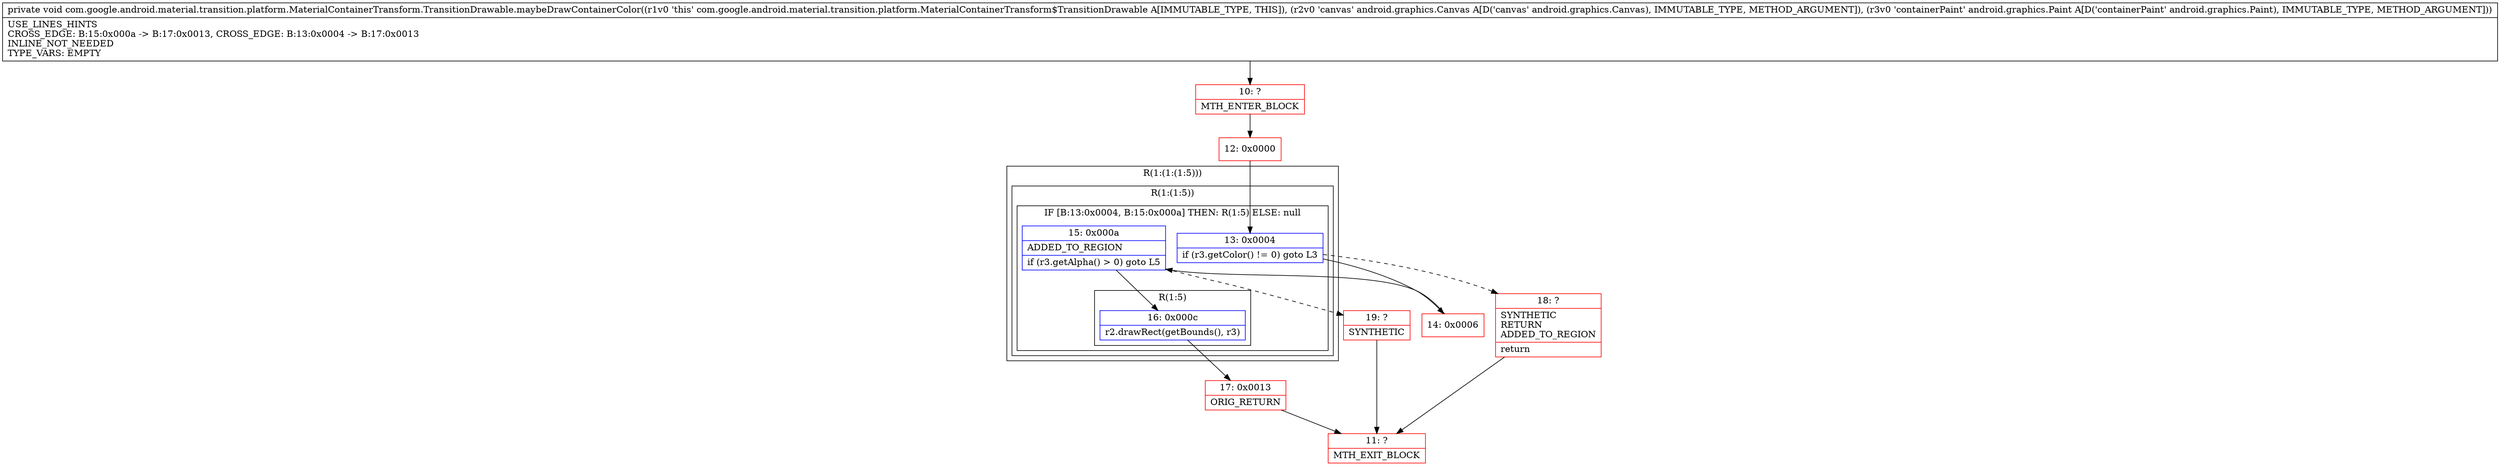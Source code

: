 digraph "CFG forcom.google.android.material.transition.platform.MaterialContainerTransform.TransitionDrawable.maybeDrawContainerColor(Landroid\/graphics\/Canvas;Landroid\/graphics\/Paint;)V" {
subgraph cluster_Region_667412633 {
label = "R(1:(1:(1:5)))";
node [shape=record,color=blue];
subgraph cluster_Region_1739264401 {
label = "R(1:(1:5))";
node [shape=record,color=blue];
subgraph cluster_IfRegion_520783448 {
label = "IF [B:13:0x0004, B:15:0x000a] THEN: R(1:5) ELSE: null";
node [shape=record,color=blue];
Node_13 [shape=record,label="{13\:\ 0x0004|if (r3.getColor() != 0) goto L3\l}"];
Node_15 [shape=record,label="{15\:\ 0x000a|ADDED_TO_REGION\l|if (r3.getAlpha() \> 0) goto L5\l}"];
subgraph cluster_Region_316170233 {
label = "R(1:5)";
node [shape=record,color=blue];
Node_16 [shape=record,label="{16\:\ 0x000c|r2.drawRect(getBounds(), r3)\l}"];
}
}
}
}
Node_10 [shape=record,color=red,label="{10\:\ ?|MTH_ENTER_BLOCK\l}"];
Node_12 [shape=record,color=red,label="{12\:\ 0x0000}"];
Node_14 [shape=record,color=red,label="{14\:\ 0x0006}"];
Node_17 [shape=record,color=red,label="{17\:\ 0x0013|ORIG_RETURN\l}"];
Node_11 [shape=record,color=red,label="{11\:\ ?|MTH_EXIT_BLOCK\l}"];
Node_19 [shape=record,color=red,label="{19\:\ ?|SYNTHETIC\l}"];
Node_18 [shape=record,color=red,label="{18\:\ ?|SYNTHETIC\lRETURN\lADDED_TO_REGION\l|return\l}"];
MethodNode[shape=record,label="{private void com.google.android.material.transition.platform.MaterialContainerTransform.TransitionDrawable.maybeDrawContainerColor((r1v0 'this' com.google.android.material.transition.platform.MaterialContainerTransform$TransitionDrawable A[IMMUTABLE_TYPE, THIS]), (r2v0 'canvas' android.graphics.Canvas A[D('canvas' android.graphics.Canvas), IMMUTABLE_TYPE, METHOD_ARGUMENT]), (r3v0 'containerPaint' android.graphics.Paint A[D('containerPaint' android.graphics.Paint), IMMUTABLE_TYPE, METHOD_ARGUMENT]))  | USE_LINES_HINTS\lCROSS_EDGE: B:15:0x000a \-\> B:17:0x0013, CROSS_EDGE: B:13:0x0004 \-\> B:17:0x0013\lINLINE_NOT_NEEDED\lTYPE_VARS: EMPTY\l}"];
MethodNode -> Node_10;Node_13 -> Node_14;
Node_13 -> Node_18[style=dashed];
Node_15 -> Node_16;
Node_15 -> Node_19[style=dashed];
Node_16 -> Node_17;
Node_10 -> Node_12;
Node_12 -> Node_13;
Node_14 -> Node_15;
Node_17 -> Node_11;
Node_19 -> Node_11;
Node_18 -> Node_11;
}

